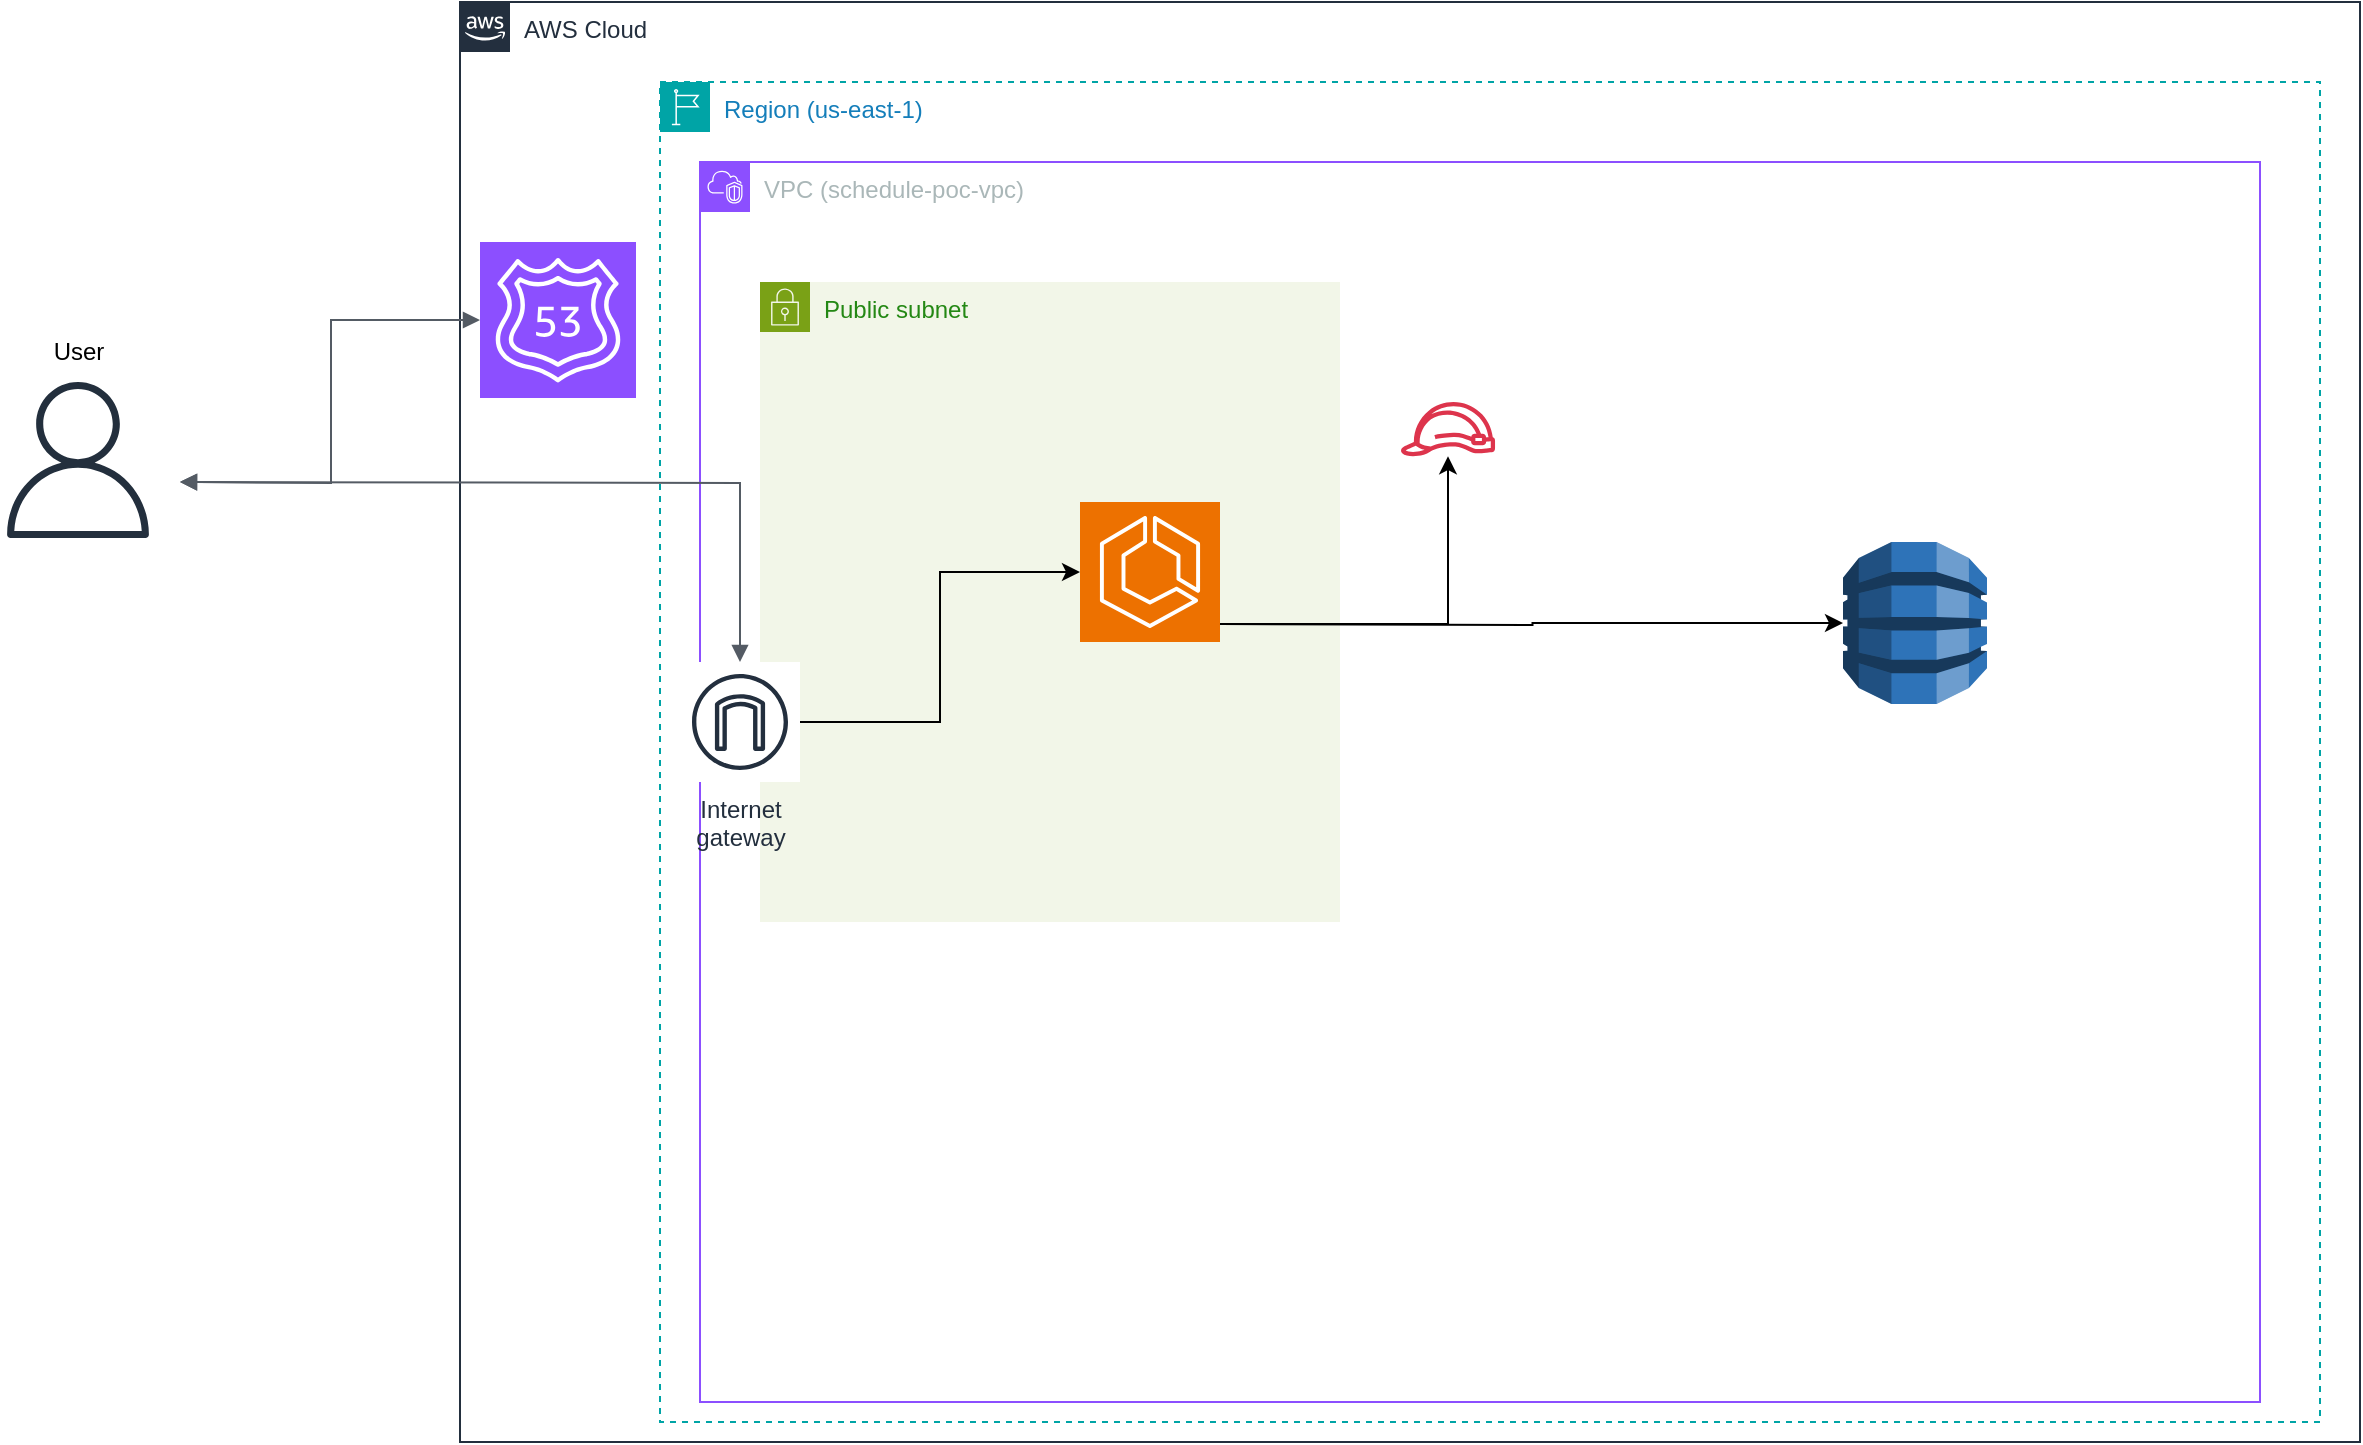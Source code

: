 <mxfile version="24.0.2" type="device">
  <diagram id="Ht1M8jgEwFfnCIfOTk4-" name="Page-1">
    <mxGraphModel dx="2603" dy="790" grid="1" gridSize="10" guides="1" tooltips="1" connect="1" arrows="1" fold="1" page="1" pageScale="1" pageWidth="1169" pageHeight="827" math="0" shadow="0">
      <root>
        <mxCell id="0" />
        <mxCell id="1" parent="0" />
        <mxCell id="UEzPUAAOIrF-is8g5C7q-74" value="AWS Cloud" style="points=[[0,0],[0.25,0],[0.5,0],[0.75,0],[1,0],[1,0.25],[1,0.5],[1,0.75],[1,1],[0.75,1],[0.5,1],[0.25,1],[0,1],[0,0.75],[0,0.5],[0,0.25]];outlineConnect=0;gradientColor=none;html=1;whiteSpace=wrap;fontSize=12;fontStyle=0;shape=mxgraph.aws4.group;grIcon=mxgraph.aws4.group_aws_cloud_alt;strokeColor=#232F3E;fillColor=none;verticalAlign=top;align=left;spacingLeft=30;fontColor=#232F3E;dashed=0;labelBackgroundColor=#ffffff;container=1;pointerEvents=0;collapsible=0;recursiveResize=0;" parent="1" vertex="1">
          <mxGeometry x="50" y="80" width="950" height="720" as="geometry" />
        </mxCell>
        <mxCell id="BEl1OpYIpHReG7AEcY-w-1" value="Region (us-east-1)" style="points=[[0,0],[0.25,0],[0.5,0],[0.75,0],[1,0],[1,0.25],[1,0.5],[1,0.75],[1,1],[0.75,1],[0.5,1],[0.25,1],[0,1],[0,0.75],[0,0.5],[0,0.25]];outlineConnect=0;gradientColor=none;html=1;whiteSpace=wrap;fontSize=12;fontStyle=0;container=1;pointerEvents=0;collapsible=0;recursiveResize=0;shape=mxgraph.aws4.group;grIcon=mxgraph.aws4.group_region;strokeColor=#00A4A6;fillColor=none;verticalAlign=top;align=left;spacingLeft=30;fontColor=#147EBA;dashed=1;" vertex="1" parent="UEzPUAAOIrF-is8g5C7q-74">
          <mxGeometry x="100" y="40" width="830" height="670" as="geometry" />
        </mxCell>
        <mxCell id="BEl1OpYIpHReG7AEcY-w-2" value="VPC (schedule-poc-vpc)" style="points=[[0,0],[0.25,0],[0.5,0],[0.75,0],[1,0],[1,0.25],[1,0.5],[1,0.75],[1,1],[0.75,1],[0.5,1],[0.25,1],[0,1],[0,0.75],[0,0.5],[0,0.25]];outlineConnect=0;gradientColor=none;html=1;whiteSpace=wrap;fontSize=12;fontStyle=0;container=1;pointerEvents=0;collapsible=0;recursiveResize=0;shape=mxgraph.aws4.group;grIcon=mxgraph.aws4.group_vpc2;strokeColor=#8C4FFF;fillColor=none;verticalAlign=top;align=left;spacingLeft=30;fontColor=#AAB7B8;dashed=0;" vertex="1" parent="BEl1OpYIpHReG7AEcY-w-1">
          <mxGeometry x="20" y="40" width="780" height="620" as="geometry" />
        </mxCell>
        <mxCell id="BEl1OpYIpHReG7AEcY-w-6" value="Public subnet" style="points=[[0,0],[0.25,0],[0.5,0],[0.75,0],[1,0],[1,0.25],[1,0.5],[1,0.75],[1,1],[0.75,1],[0.5,1],[0.25,1],[0,1],[0,0.75],[0,0.5],[0,0.25]];outlineConnect=0;gradientColor=none;html=1;whiteSpace=wrap;fontSize=12;fontStyle=0;container=1;pointerEvents=0;collapsible=0;recursiveResize=0;shape=mxgraph.aws4.group;grIcon=mxgraph.aws4.group_security_group;grStroke=0;strokeColor=#7AA116;fillColor=#F2F6E8;verticalAlign=top;align=left;spacingLeft=30;fontColor=#248814;dashed=0;" vertex="1" parent="BEl1OpYIpHReG7AEcY-w-2">
          <mxGeometry x="30" y="60" width="290" height="320" as="geometry" />
        </mxCell>
        <mxCell id="BEl1OpYIpHReG7AEcY-w-28" value="Internet&#xa;gateway" style="sketch=0;outlineConnect=0;fontColor=#232F3E;gradientColor=none;strokeColor=#232F3E;fillColor=#ffffff;dashed=0;verticalLabelPosition=bottom;verticalAlign=top;align=center;html=1;fontSize=12;fontStyle=0;aspect=fixed;shape=mxgraph.aws4.resourceIcon;resIcon=mxgraph.aws4.internet_gateway;" vertex="1" parent="BEl1OpYIpHReG7AEcY-w-6">
          <mxGeometry x="-40" y="190" width="60" height="60" as="geometry" />
        </mxCell>
        <mxCell id="BEl1OpYIpHReG7AEcY-w-32" value="" style="sketch=0;points=[[0,0,0],[0.25,0,0],[0.5,0,0],[0.75,0,0],[1,0,0],[0,1,0],[0.25,1,0],[0.5,1,0],[0.75,1,0],[1,1,0],[0,0.25,0],[0,0.5,0],[0,0.75,0],[1,0.25,0],[1,0.5,0],[1,0.75,0]];outlineConnect=0;fontColor=#232F3E;fillColor=#ED7100;strokeColor=#ffffff;dashed=0;verticalLabelPosition=bottom;verticalAlign=top;align=center;html=1;fontSize=12;fontStyle=0;aspect=fixed;shape=mxgraph.aws4.resourceIcon;resIcon=mxgraph.aws4.ecs;" vertex="1" parent="BEl1OpYIpHReG7AEcY-w-6">
          <mxGeometry x="160" y="110" width="70" height="70" as="geometry" />
        </mxCell>
        <mxCell id="BEl1OpYIpHReG7AEcY-w-33" style="edgeStyle=orthogonalEdgeStyle;rounded=0;orthogonalLoop=1;jettySize=auto;html=1;entryX=0;entryY=0.5;entryDx=0;entryDy=0;entryPerimeter=0;" edge="1" parent="BEl1OpYIpHReG7AEcY-w-6" source="BEl1OpYIpHReG7AEcY-w-28" target="BEl1OpYIpHReG7AEcY-w-32">
          <mxGeometry relative="1" as="geometry" />
        </mxCell>
        <mxCell id="BEl1OpYIpHReG7AEcY-w-36" value="" style="outlineConnect=0;dashed=0;verticalLabelPosition=bottom;verticalAlign=top;align=center;html=1;shape=mxgraph.aws3.dynamo_db;fillColor=#2E73B8;gradientColor=none;" vertex="1" parent="BEl1OpYIpHReG7AEcY-w-2">
          <mxGeometry x="571.5" y="190" width="72" height="81" as="geometry" />
        </mxCell>
        <mxCell id="BEl1OpYIpHReG7AEcY-w-40" style="edgeStyle=orthogonalEdgeStyle;rounded=0;orthogonalLoop=1;jettySize=auto;html=1;entryX=0;entryY=0.5;entryDx=0;entryDy=0;entryPerimeter=0;" edge="1" parent="BEl1OpYIpHReG7AEcY-w-2" target="BEl1OpYIpHReG7AEcY-w-36">
          <mxGeometry relative="1" as="geometry">
            <mxPoint x="260" y="231" as="sourcePoint" />
            <mxPoint x="540" y="256.5" as="targetPoint" />
          </mxGeometry>
        </mxCell>
        <mxCell id="BEl1OpYIpHReG7AEcY-w-38" value="" style="sketch=0;outlineConnect=0;fontColor=#232F3E;gradientColor=none;fillColor=#DD344C;strokeColor=none;dashed=0;verticalLabelPosition=bottom;verticalAlign=top;align=center;html=1;fontSize=12;fontStyle=0;aspect=fixed;pointerEvents=1;shape=mxgraph.aws4.role;" vertex="1" parent="BEl1OpYIpHReG7AEcY-w-2">
          <mxGeometry x="350" y="120" width="48" height="27.08" as="geometry" />
        </mxCell>
        <mxCell id="BEl1OpYIpHReG7AEcY-w-35" style="edgeStyle=orthogonalEdgeStyle;rounded=0;orthogonalLoop=1;jettySize=auto;html=1;" edge="1" parent="BEl1OpYIpHReG7AEcY-w-2" source="BEl1OpYIpHReG7AEcY-w-32" target="BEl1OpYIpHReG7AEcY-w-38">
          <mxGeometry relative="1" as="geometry">
            <mxPoint x="530" y="185" as="targetPoint" />
            <Array as="points">
              <mxPoint x="374" y="231" />
            </Array>
          </mxGeometry>
        </mxCell>
        <mxCell id="BEl1OpYIpHReG7AEcY-w-22" value="" style="sketch=0;points=[[0,0,0],[0.25,0,0],[0.5,0,0],[0.75,0,0],[1,0,0],[0,1,0],[0.25,1,0],[0.5,1,0],[0.75,1,0],[1,1,0],[0,0.25,0],[0,0.5,0],[0,0.75,0],[1,0.25,0],[1,0.5,0],[1,0.75,0]];outlineConnect=0;fontColor=#232F3E;fillColor=#8C4FFF;strokeColor=#ffffff;dashed=0;verticalLabelPosition=bottom;verticalAlign=top;align=center;html=1;fontSize=12;fontStyle=0;aspect=fixed;shape=mxgraph.aws4.resourceIcon;resIcon=mxgraph.aws4.route_53;" vertex="1" parent="UEzPUAAOIrF-is8g5C7q-74">
          <mxGeometry x="10" y="120" width="78" height="78" as="geometry" />
        </mxCell>
        <mxCell id="BEl1OpYIpHReG7AEcY-w-12" value="User" style="text;html=1;align=center;verticalAlign=middle;resizable=0;points=[];autosize=1;strokeColor=none;fillColor=none;" vertex="1" parent="1">
          <mxGeometry x="-166" y="240" width="50" height="30" as="geometry" />
        </mxCell>
        <mxCell id="BEl1OpYIpHReG7AEcY-w-19" value="" style="sketch=0;outlineConnect=0;fontColor=#232F3E;gradientColor=none;fillColor=#232F3D;strokeColor=none;dashed=0;verticalLabelPosition=bottom;verticalAlign=top;align=center;html=1;fontSize=12;fontStyle=0;aspect=fixed;pointerEvents=1;shape=mxgraph.aws4.user;" vertex="1" parent="1">
          <mxGeometry x="-180" y="270" width="78" height="78" as="geometry" />
        </mxCell>
        <mxCell id="BEl1OpYIpHReG7AEcY-w-27" value="" style="edgeStyle=orthogonalEdgeStyle;html=1;endArrow=block;elbow=vertical;startArrow=block;startFill=1;endFill=1;strokeColor=#545B64;rounded=0;entryX=0;entryY=0.5;entryDx=0;entryDy=0;entryPerimeter=0;" edge="1" parent="1" target="BEl1OpYIpHReG7AEcY-w-22">
          <mxGeometry width="100" relative="1" as="geometry">
            <mxPoint x="-90" y="320" as="sourcePoint" />
            <mxPoint x="10" y="320" as="targetPoint" />
          </mxGeometry>
        </mxCell>
        <mxCell id="BEl1OpYIpHReG7AEcY-w-29" value="" style="edgeStyle=orthogonalEdgeStyle;html=1;endArrow=block;elbow=vertical;startArrow=block;startFill=1;endFill=1;strokeColor=#545B64;rounded=0;" edge="1" parent="1" target="BEl1OpYIpHReG7AEcY-w-28">
          <mxGeometry width="100" relative="1" as="geometry">
            <mxPoint x="-90" y="320" as="sourcePoint" />
            <mxPoint x="10" y="320" as="targetPoint" />
          </mxGeometry>
        </mxCell>
      </root>
    </mxGraphModel>
  </diagram>
</mxfile>
